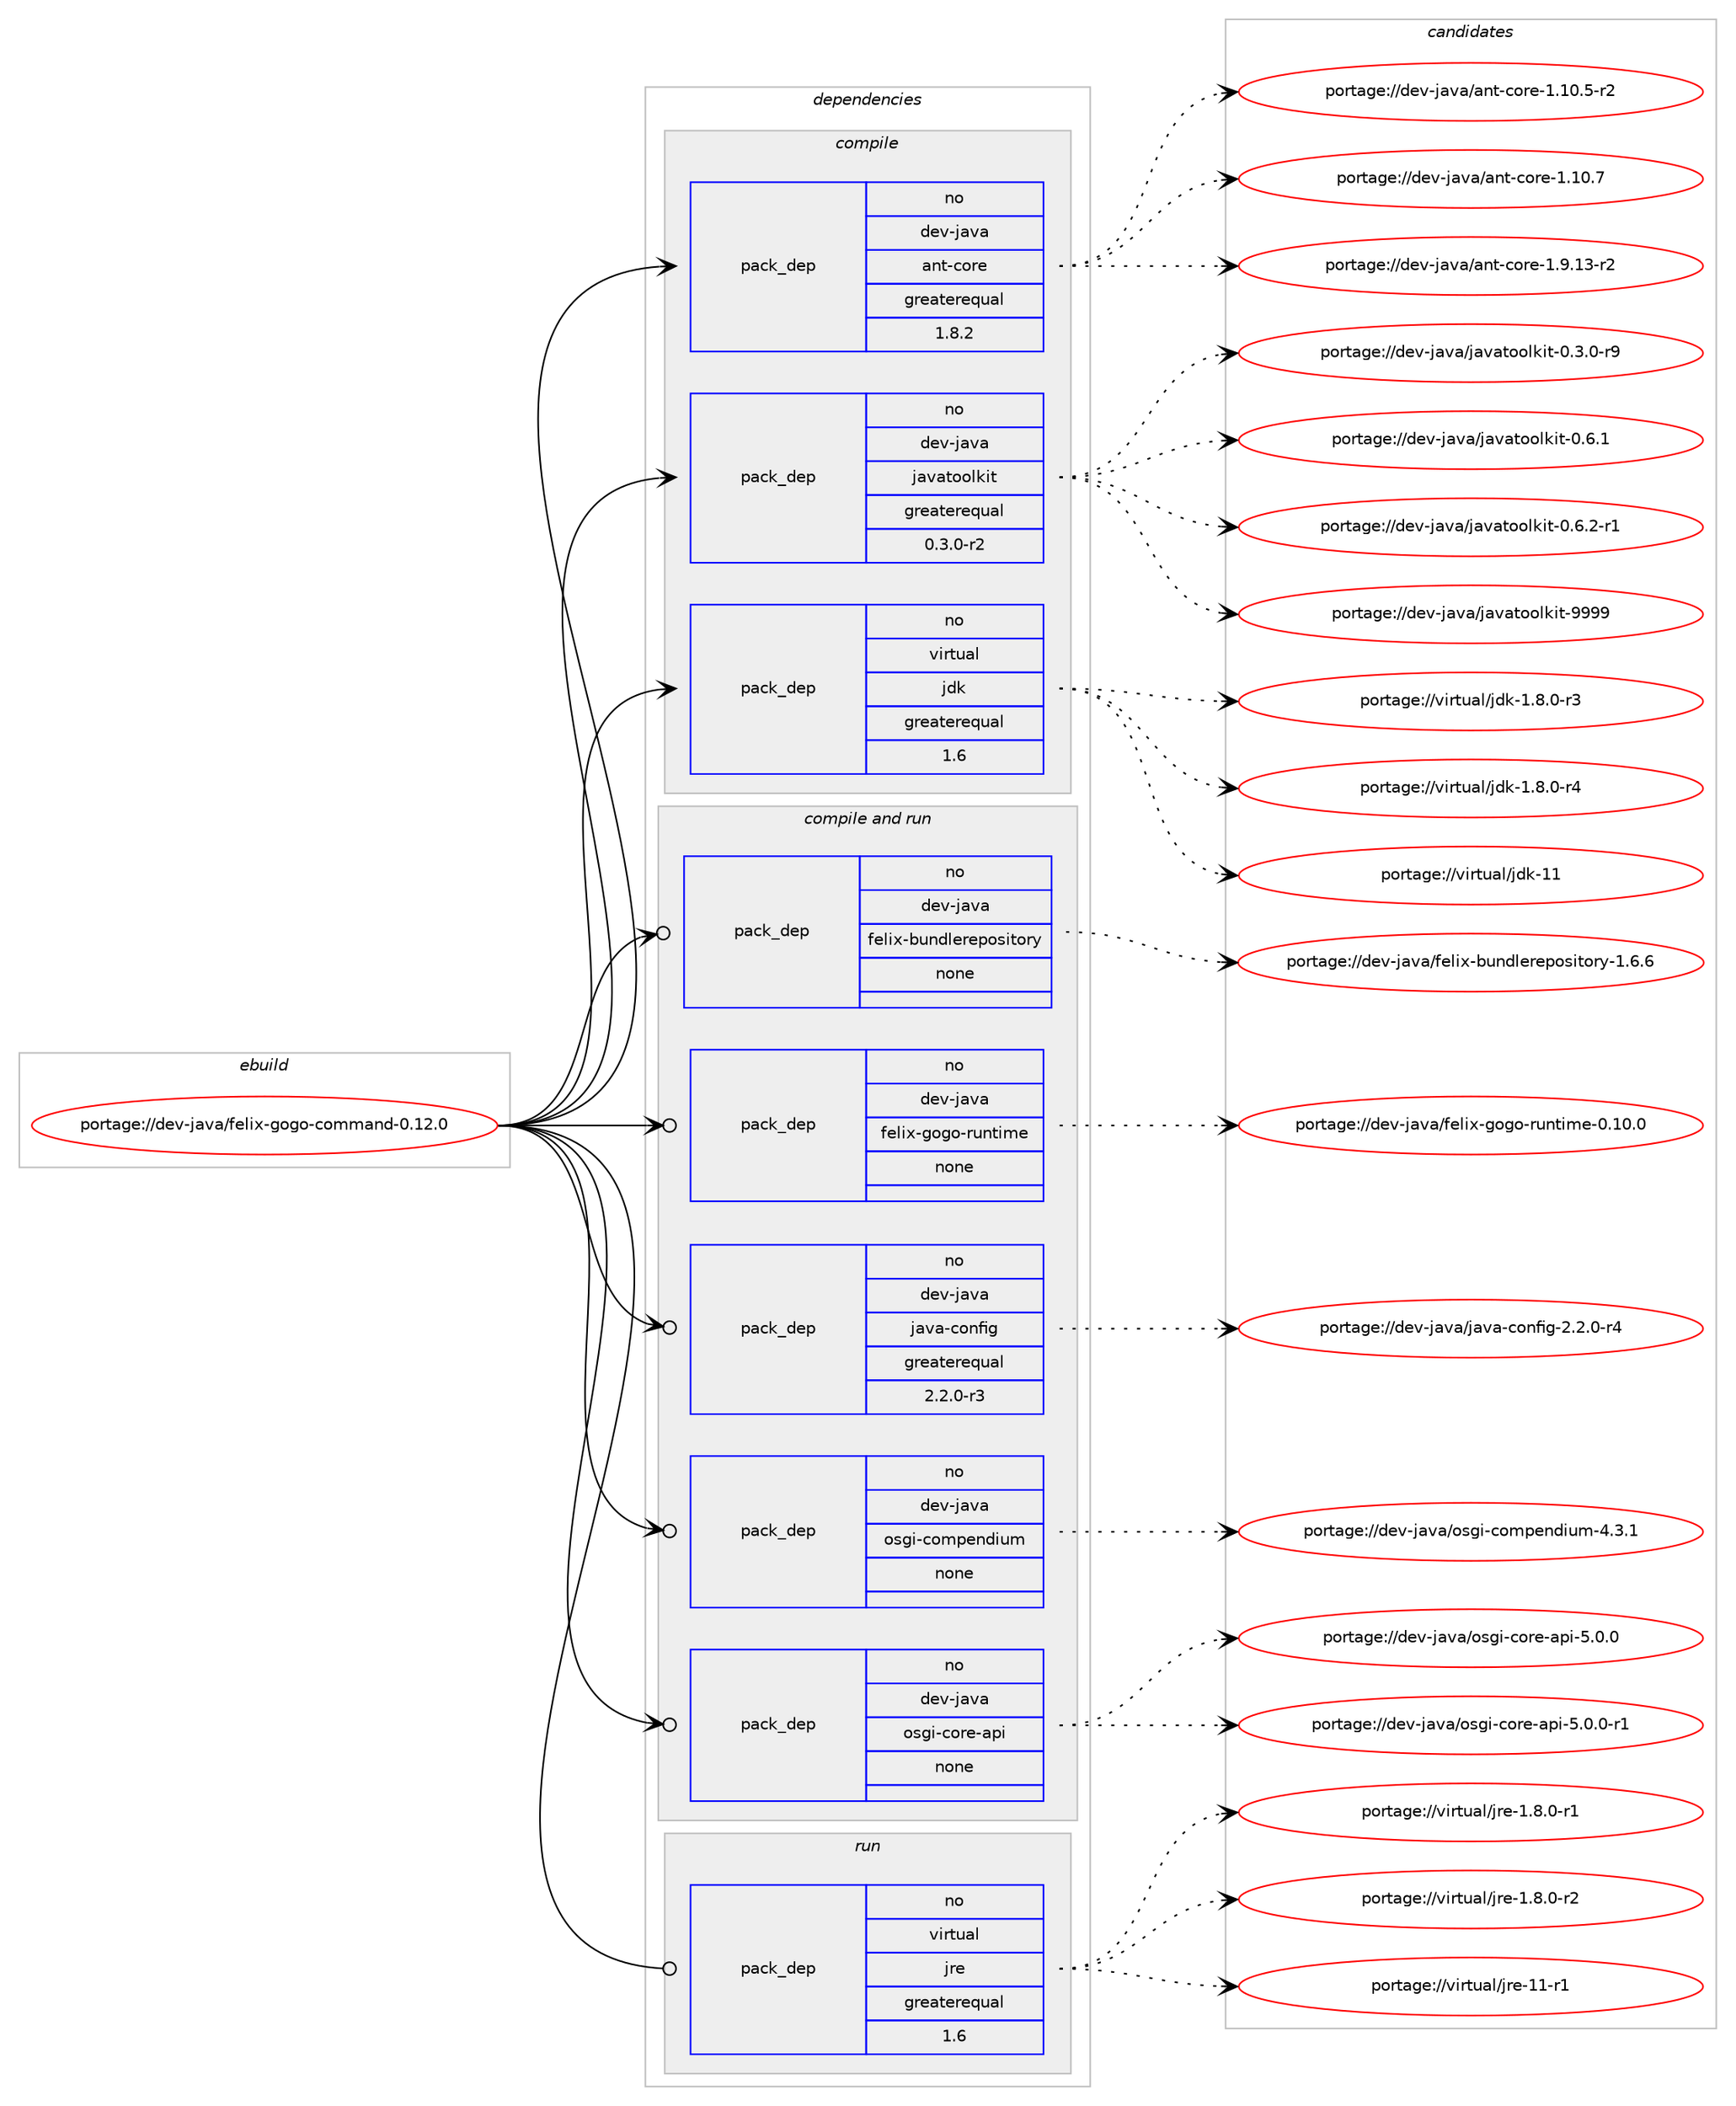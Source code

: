 digraph prolog {

# *************
# Graph options
# *************

newrank=true;
concentrate=true;
compound=true;
graph [rankdir=LR,fontname=Helvetica,fontsize=10,ranksep=1.5];#, ranksep=2.5, nodesep=0.2];
edge  [arrowhead=vee];
node  [fontname=Helvetica,fontsize=10];

# **********
# The ebuild
# **********

subgraph cluster_leftcol {
color=gray;
rank=same;
label=<<i>ebuild</i>>;
id [label="portage://dev-java/felix-gogo-command-0.12.0", color=red, width=4, href="../dev-java/felix-gogo-command-0.12.0.svg"];
}

# ****************
# The dependencies
# ****************

subgraph cluster_midcol {
color=gray;
label=<<i>dependencies</i>>;
subgraph cluster_compile {
fillcolor="#eeeeee";
style=filled;
label=<<i>compile</i>>;
subgraph pack66878 {
dependency87828 [label=<<TABLE BORDER="0" CELLBORDER="1" CELLSPACING="0" CELLPADDING="4" WIDTH="220"><TR><TD ROWSPAN="6" CELLPADDING="30">pack_dep</TD></TR><TR><TD WIDTH="110">no</TD></TR><TR><TD>dev-java</TD></TR><TR><TD>ant-core</TD></TR><TR><TD>greaterequal</TD></TR><TR><TD>1.8.2</TD></TR></TABLE>>, shape=none, color=blue];
}
id:e -> dependency87828:w [weight=20,style="solid",arrowhead="vee"];
subgraph pack66879 {
dependency87829 [label=<<TABLE BORDER="0" CELLBORDER="1" CELLSPACING="0" CELLPADDING="4" WIDTH="220"><TR><TD ROWSPAN="6" CELLPADDING="30">pack_dep</TD></TR><TR><TD WIDTH="110">no</TD></TR><TR><TD>dev-java</TD></TR><TR><TD>javatoolkit</TD></TR><TR><TD>greaterequal</TD></TR><TR><TD>0.3.0-r2</TD></TR></TABLE>>, shape=none, color=blue];
}
id:e -> dependency87829:w [weight=20,style="solid",arrowhead="vee"];
subgraph pack66880 {
dependency87830 [label=<<TABLE BORDER="0" CELLBORDER="1" CELLSPACING="0" CELLPADDING="4" WIDTH="220"><TR><TD ROWSPAN="6" CELLPADDING="30">pack_dep</TD></TR><TR><TD WIDTH="110">no</TD></TR><TR><TD>virtual</TD></TR><TR><TD>jdk</TD></TR><TR><TD>greaterequal</TD></TR><TR><TD>1.6</TD></TR></TABLE>>, shape=none, color=blue];
}
id:e -> dependency87830:w [weight=20,style="solid",arrowhead="vee"];
}
subgraph cluster_compileandrun {
fillcolor="#eeeeee";
style=filled;
label=<<i>compile and run</i>>;
subgraph pack66881 {
dependency87831 [label=<<TABLE BORDER="0" CELLBORDER="1" CELLSPACING="0" CELLPADDING="4" WIDTH="220"><TR><TD ROWSPAN="6" CELLPADDING="30">pack_dep</TD></TR><TR><TD WIDTH="110">no</TD></TR><TR><TD>dev-java</TD></TR><TR><TD>felix-bundlerepository</TD></TR><TR><TD>none</TD></TR><TR><TD></TD></TR></TABLE>>, shape=none, color=blue];
}
id:e -> dependency87831:w [weight=20,style="solid",arrowhead="odotvee"];
subgraph pack66882 {
dependency87832 [label=<<TABLE BORDER="0" CELLBORDER="1" CELLSPACING="0" CELLPADDING="4" WIDTH="220"><TR><TD ROWSPAN="6" CELLPADDING="30">pack_dep</TD></TR><TR><TD WIDTH="110">no</TD></TR><TR><TD>dev-java</TD></TR><TR><TD>felix-gogo-runtime</TD></TR><TR><TD>none</TD></TR><TR><TD></TD></TR></TABLE>>, shape=none, color=blue];
}
id:e -> dependency87832:w [weight=20,style="solid",arrowhead="odotvee"];
subgraph pack66883 {
dependency87833 [label=<<TABLE BORDER="0" CELLBORDER="1" CELLSPACING="0" CELLPADDING="4" WIDTH="220"><TR><TD ROWSPAN="6" CELLPADDING="30">pack_dep</TD></TR><TR><TD WIDTH="110">no</TD></TR><TR><TD>dev-java</TD></TR><TR><TD>java-config</TD></TR><TR><TD>greaterequal</TD></TR><TR><TD>2.2.0-r3</TD></TR></TABLE>>, shape=none, color=blue];
}
id:e -> dependency87833:w [weight=20,style="solid",arrowhead="odotvee"];
subgraph pack66884 {
dependency87834 [label=<<TABLE BORDER="0" CELLBORDER="1" CELLSPACING="0" CELLPADDING="4" WIDTH="220"><TR><TD ROWSPAN="6" CELLPADDING="30">pack_dep</TD></TR><TR><TD WIDTH="110">no</TD></TR><TR><TD>dev-java</TD></TR><TR><TD>osgi-compendium</TD></TR><TR><TD>none</TD></TR><TR><TD></TD></TR></TABLE>>, shape=none, color=blue];
}
id:e -> dependency87834:w [weight=20,style="solid",arrowhead="odotvee"];
subgraph pack66885 {
dependency87835 [label=<<TABLE BORDER="0" CELLBORDER="1" CELLSPACING="0" CELLPADDING="4" WIDTH="220"><TR><TD ROWSPAN="6" CELLPADDING="30">pack_dep</TD></TR><TR><TD WIDTH="110">no</TD></TR><TR><TD>dev-java</TD></TR><TR><TD>osgi-core-api</TD></TR><TR><TD>none</TD></TR><TR><TD></TD></TR></TABLE>>, shape=none, color=blue];
}
id:e -> dependency87835:w [weight=20,style="solid",arrowhead="odotvee"];
}
subgraph cluster_run {
fillcolor="#eeeeee";
style=filled;
label=<<i>run</i>>;
subgraph pack66886 {
dependency87836 [label=<<TABLE BORDER="0" CELLBORDER="1" CELLSPACING="0" CELLPADDING="4" WIDTH="220"><TR><TD ROWSPAN="6" CELLPADDING="30">pack_dep</TD></TR><TR><TD WIDTH="110">no</TD></TR><TR><TD>virtual</TD></TR><TR><TD>jre</TD></TR><TR><TD>greaterequal</TD></TR><TR><TD>1.6</TD></TR></TABLE>>, shape=none, color=blue];
}
id:e -> dependency87836:w [weight=20,style="solid",arrowhead="odot"];
}
}

# **************
# The candidates
# **************

subgraph cluster_choices {
rank=same;
color=gray;
label=<<i>candidates</i>>;

subgraph choice66878 {
color=black;
nodesep=1;
choiceportage10010111845106971189747971101164599111114101454946494846534511450 [label="portage://dev-java/ant-core-1.10.5-r2", color=red, width=4,href="../dev-java/ant-core-1.10.5-r2.svg"];
choiceportage1001011184510697118974797110116459911111410145494649484655 [label="portage://dev-java/ant-core-1.10.7", color=red, width=4,href="../dev-java/ant-core-1.10.7.svg"];
choiceportage10010111845106971189747971101164599111114101454946574649514511450 [label="portage://dev-java/ant-core-1.9.13-r2", color=red, width=4,href="../dev-java/ant-core-1.9.13-r2.svg"];
dependency87828:e -> choiceportage10010111845106971189747971101164599111114101454946494846534511450:w [style=dotted,weight="100"];
dependency87828:e -> choiceportage1001011184510697118974797110116459911111410145494649484655:w [style=dotted,weight="100"];
dependency87828:e -> choiceportage10010111845106971189747971101164599111114101454946574649514511450:w [style=dotted,weight="100"];
}
subgraph choice66879 {
color=black;
nodesep=1;
choiceportage1001011184510697118974710697118971161111111081071051164548465146484511457 [label="portage://dev-java/javatoolkit-0.3.0-r9", color=red, width=4,href="../dev-java/javatoolkit-0.3.0-r9.svg"];
choiceportage100101118451069711897471069711897116111111108107105116454846544649 [label="portage://dev-java/javatoolkit-0.6.1", color=red, width=4,href="../dev-java/javatoolkit-0.6.1.svg"];
choiceportage1001011184510697118974710697118971161111111081071051164548465446504511449 [label="portage://dev-java/javatoolkit-0.6.2-r1", color=red, width=4,href="../dev-java/javatoolkit-0.6.2-r1.svg"];
choiceportage1001011184510697118974710697118971161111111081071051164557575757 [label="portage://dev-java/javatoolkit-9999", color=red, width=4,href="../dev-java/javatoolkit-9999.svg"];
dependency87829:e -> choiceportage1001011184510697118974710697118971161111111081071051164548465146484511457:w [style=dotted,weight="100"];
dependency87829:e -> choiceportage100101118451069711897471069711897116111111108107105116454846544649:w [style=dotted,weight="100"];
dependency87829:e -> choiceportage1001011184510697118974710697118971161111111081071051164548465446504511449:w [style=dotted,weight="100"];
dependency87829:e -> choiceportage1001011184510697118974710697118971161111111081071051164557575757:w [style=dotted,weight="100"];
}
subgraph choice66880 {
color=black;
nodesep=1;
choiceportage11810511411611797108471061001074549465646484511451 [label="portage://virtual/jdk-1.8.0-r3", color=red, width=4,href="../virtual/jdk-1.8.0-r3.svg"];
choiceportage11810511411611797108471061001074549465646484511452 [label="portage://virtual/jdk-1.8.0-r4", color=red, width=4,href="../virtual/jdk-1.8.0-r4.svg"];
choiceportage1181051141161179710847106100107454949 [label="portage://virtual/jdk-11", color=red, width=4,href="../virtual/jdk-11.svg"];
dependency87830:e -> choiceportage11810511411611797108471061001074549465646484511451:w [style=dotted,weight="100"];
dependency87830:e -> choiceportage11810511411611797108471061001074549465646484511452:w [style=dotted,weight="100"];
dependency87830:e -> choiceportage1181051141161179710847106100107454949:w [style=dotted,weight="100"];
}
subgraph choice66881 {
color=black;
nodesep=1;
choiceportage100101118451069711897471021011081051204598117110100108101114101112111115105116111114121454946544654 [label="portage://dev-java/felix-bundlerepository-1.6.6", color=red, width=4,href="../dev-java/felix-bundlerepository-1.6.6.svg"];
dependency87831:e -> choiceportage100101118451069711897471021011081051204598117110100108101114101112111115105116111114121454946544654:w [style=dotted,weight="100"];
}
subgraph choice66882 {
color=black;
nodesep=1;
choiceportage10010111845106971189747102101108105120451031111031114511411711011610510910145484649484648 [label="portage://dev-java/felix-gogo-runtime-0.10.0", color=red, width=4,href="../dev-java/felix-gogo-runtime-0.10.0.svg"];
dependency87832:e -> choiceportage10010111845106971189747102101108105120451031111031114511411711011610510910145484649484648:w [style=dotted,weight="100"];
}
subgraph choice66883 {
color=black;
nodesep=1;
choiceportage10010111845106971189747106971189745991111101021051034550465046484511452 [label="portage://dev-java/java-config-2.2.0-r4", color=red, width=4,href="../dev-java/java-config-2.2.0-r4.svg"];
dependency87833:e -> choiceportage10010111845106971189747106971189745991111101021051034550465046484511452:w [style=dotted,weight="100"];
}
subgraph choice66884 {
color=black;
nodesep=1;
choiceportage100101118451069711897471111151031054599111109112101110100105117109455246514649 [label="portage://dev-java/osgi-compendium-4.3.1", color=red, width=4,href="../dev-java/osgi-compendium-4.3.1.svg"];
dependency87834:e -> choiceportage100101118451069711897471111151031054599111109112101110100105117109455246514649:w [style=dotted,weight="100"];
}
subgraph choice66885 {
color=black;
nodesep=1;
choiceportage1001011184510697118974711111510310545991111141014597112105455346484648 [label="portage://dev-java/osgi-core-api-5.0.0", color=red, width=4,href="../dev-java/osgi-core-api-5.0.0.svg"];
choiceportage10010111845106971189747111115103105459911111410145971121054553464846484511449 [label="portage://dev-java/osgi-core-api-5.0.0-r1", color=red, width=4,href="../dev-java/osgi-core-api-5.0.0-r1.svg"];
dependency87835:e -> choiceportage1001011184510697118974711111510310545991111141014597112105455346484648:w [style=dotted,weight="100"];
dependency87835:e -> choiceportage10010111845106971189747111115103105459911111410145971121054553464846484511449:w [style=dotted,weight="100"];
}
subgraph choice66886 {
color=black;
nodesep=1;
choiceportage11810511411611797108471061141014549465646484511449 [label="portage://virtual/jre-1.8.0-r1", color=red, width=4,href="../virtual/jre-1.8.0-r1.svg"];
choiceportage11810511411611797108471061141014549465646484511450 [label="portage://virtual/jre-1.8.0-r2", color=red, width=4,href="../virtual/jre-1.8.0-r2.svg"];
choiceportage11810511411611797108471061141014549494511449 [label="portage://virtual/jre-11-r1", color=red, width=4,href="../virtual/jre-11-r1.svg"];
dependency87836:e -> choiceportage11810511411611797108471061141014549465646484511449:w [style=dotted,weight="100"];
dependency87836:e -> choiceportage11810511411611797108471061141014549465646484511450:w [style=dotted,weight="100"];
dependency87836:e -> choiceportage11810511411611797108471061141014549494511449:w [style=dotted,weight="100"];
}
}

}
